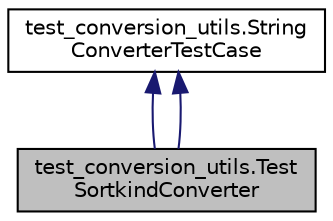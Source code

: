 digraph "test_conversion_utils.TestSortkindConverter"
{
 // LATEX_PDF_SIZE
  edge [fontname="Helvetica",fontsize="10",labelfontname="Helvetica",labelfontsize="10"];
  node [fontname="Helvetica",fontsize="10",shape=record];
  Node1 [label="test_conversion_utils.Test\lSortkindConverter",height=0.2,width=0.4,color="black", fillcolor="grey75", style="filled", fontcolor="black",tooltip=" "];
  Node2 -> Node1 [dir="back",color="midnightblue",fontsize="10",style="solid",fontname="Helvetica"];
  Node2 [label="test_conversion_utils.String\lConverterTestCase",height=0.2,width=0.4,color="black", fillcolor="white", style="filled",URL="$classtest__conversion__utils_1_1StringConverterTestCase.html",tooltip=" "];
  Node2 -> Node1 [dir="back",color="midnightblue",fontsize="10",style="solid",fontname="Helvetica"];
}
